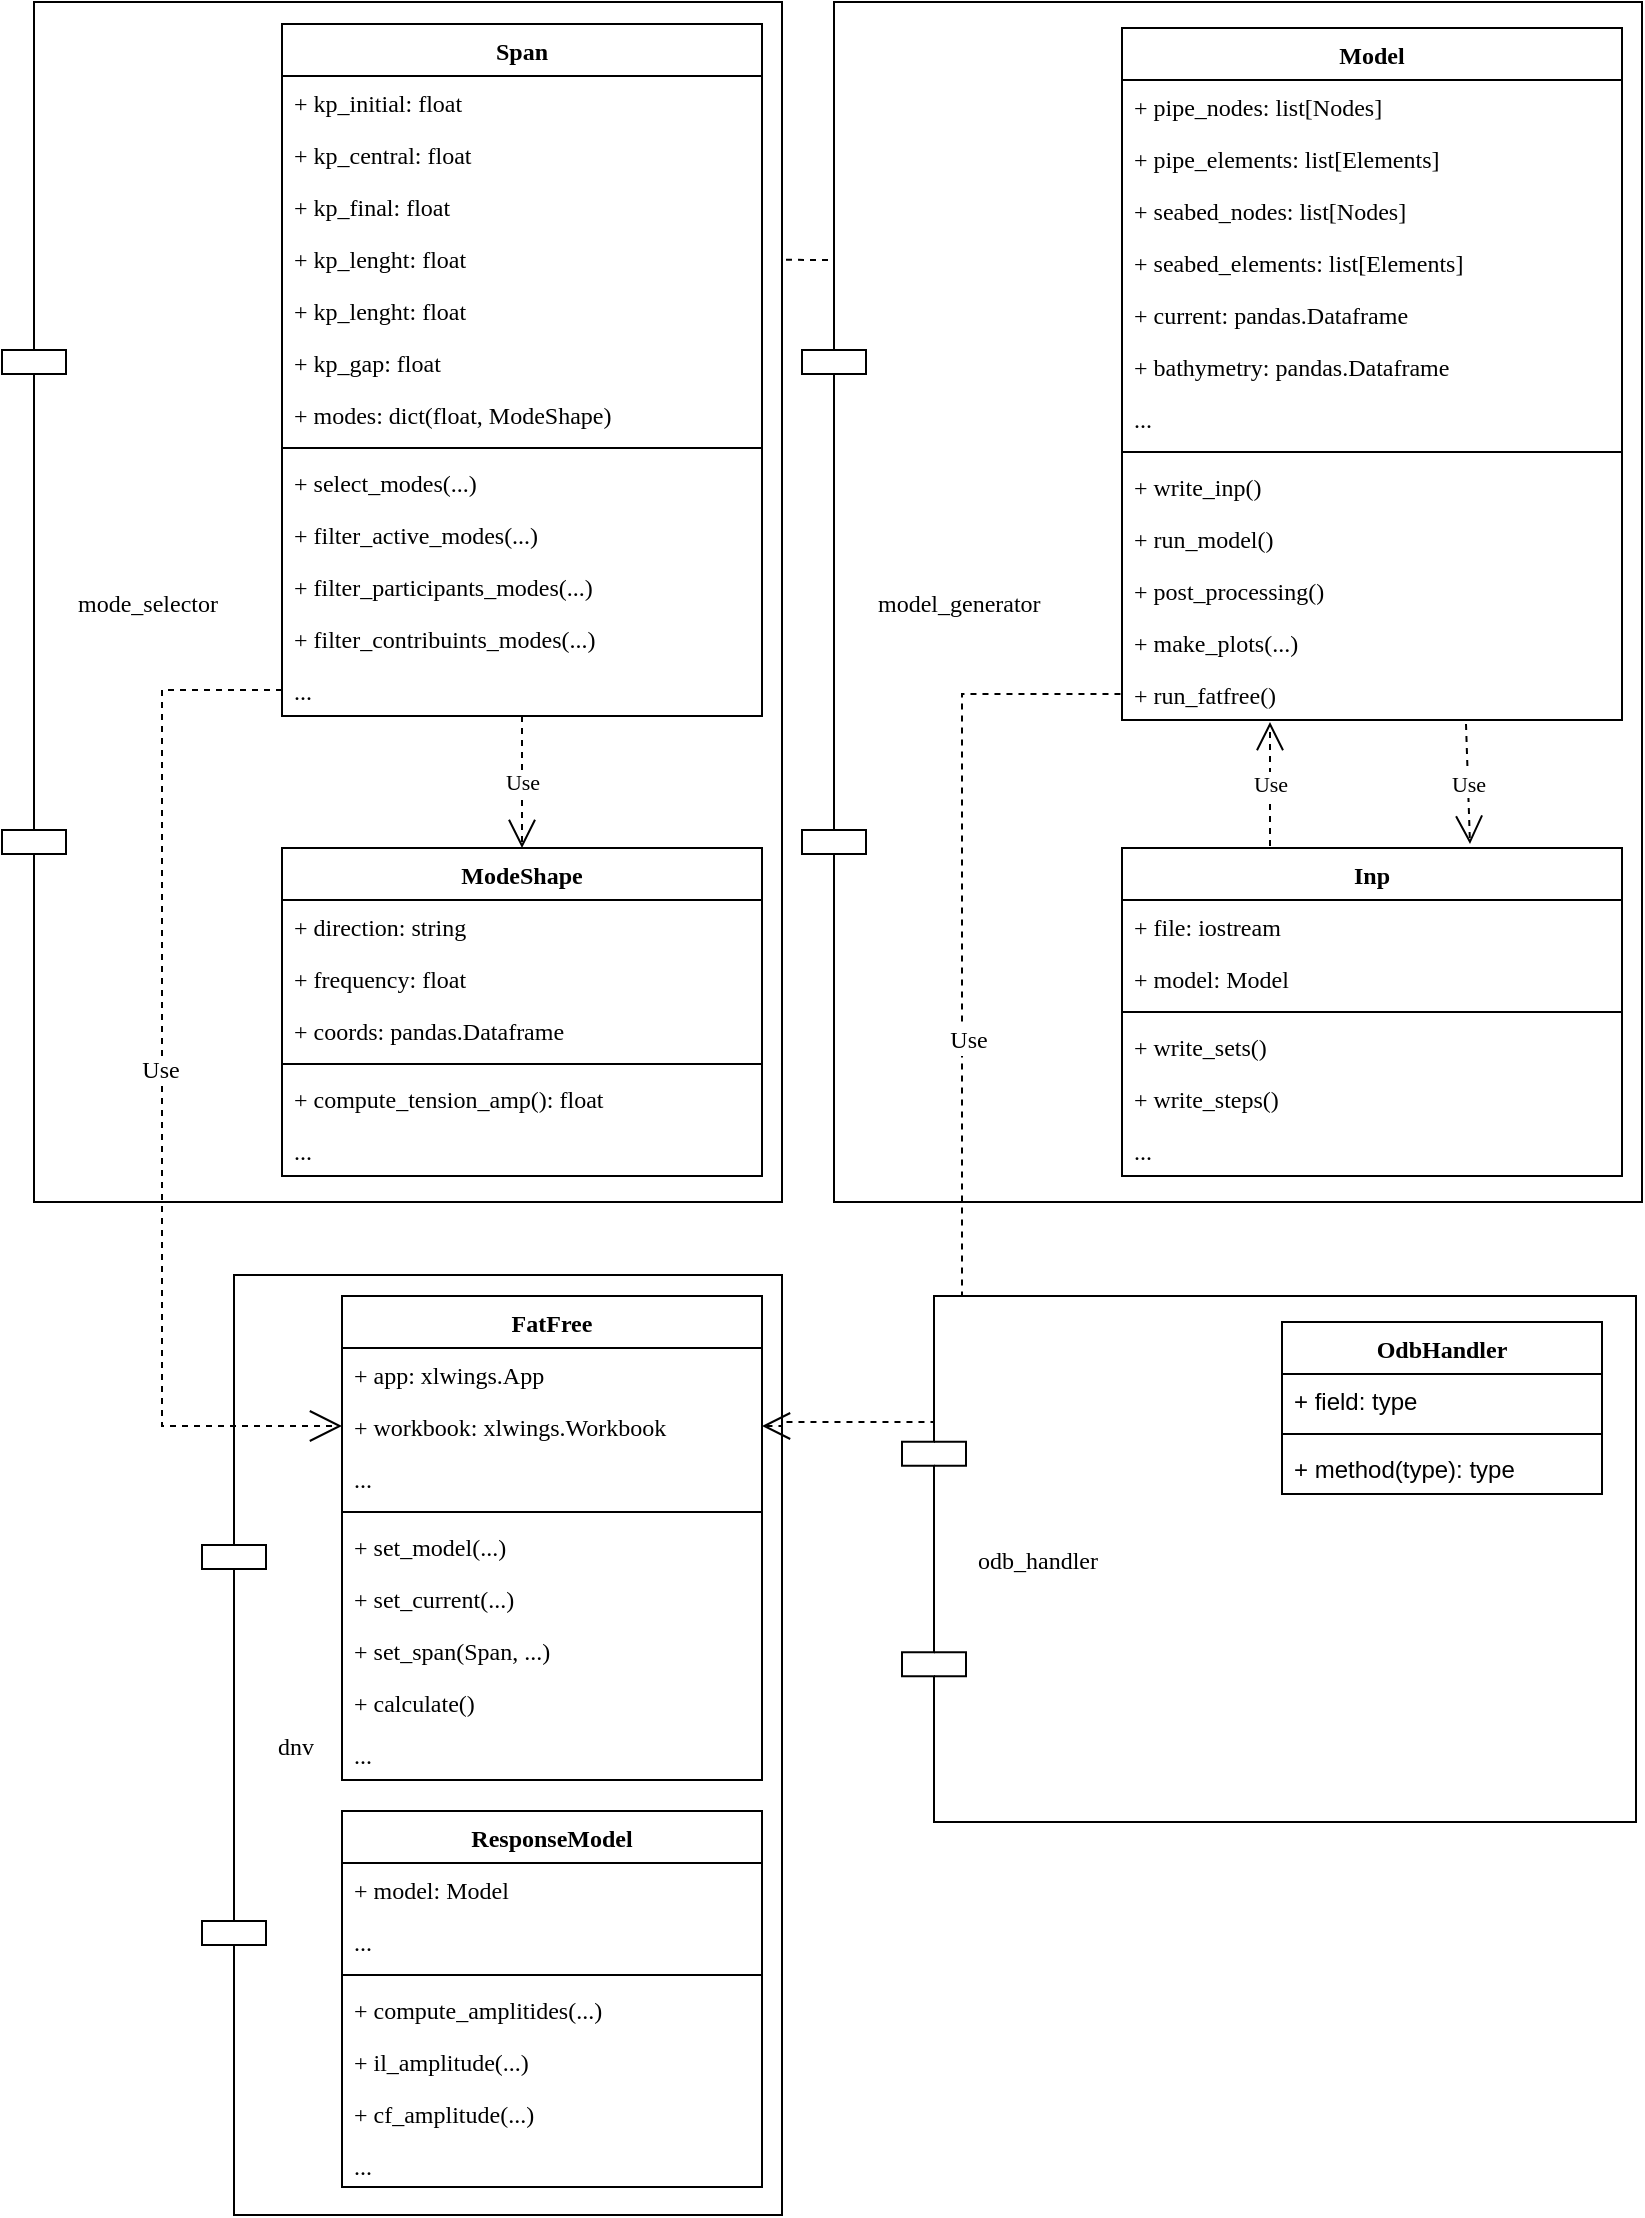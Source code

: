 <mxfile pages="1" version="11.2.9" type="github"><diagram id="PNzzG9FNTKZs9BxLpLDD" name="Page-1"><mxGraphModel dx="1219" dy="722" grid="1" gridSize="10" guides="1" tooltips="1" connect="1" arrows="1" fold="1" page="1" pageScale="1" pageWidth="827" pageHeight="1169" math="0" shadow="0"><root><mxCell id="0"/><mxCell id="1" parent="0"/><mxCell id="op6leiAbEyImOYG1CaXr-4" value="Use" style="endArrow=open;endSize=12;dashed=1;html=1;fontFamily=Fira Code;entryX=0;entryY=0.5;entryDx=0;entryDy=0;" edge="1" parent="1" source="0nvWo78TWbKQycZE7Pl9-8" target="0nvWo78TWbKQycZE7Pl9-46"><mxGeometry width="160" relative="1" as="geometry"><mxPoint x="380" y="160" as="sourcePoint"/><mxPoint x="540" y="160" as="targetPoint"/></mxGeometry></mxCell><mxCell id="op6leiAbEyImOYG1CaXr-32" value="" style="group" vertex="1" connectable="0" parent="1"><mxGeometry x="410" y="40" width="420" height="600" as="geometry"/></mxCell><mxCell id="0nvWo78TWbKQycZE7Pl9-33" value="model_generator" style="shape=component;align=left;spacingLeft=36;fontFamily=Fira Code;" parent="op6leiAbEyImOYG1CaXr-32" vertex="1"><mxGeometry width="420" height="600" as="geometry"/></mxCell><mxCell id="0nvWo78TWbKQycZE7Pl9-34" value="Model" style="swimlane;fontStyle=1;align=center;verticalAlign=top;childLayout=stackLayout;horizontal=1;startSize=26;horizontalStack=0;resizeParent=1;resizeParentMax=0;resizeLast=0;collapsible=1;marginBottom=0;fontFamily=Fira Code;" parent="op6leiAbEyImOYG1CaXr-32" vertex="1"><mxGeometry x="160" y="13" width="250" height="346" as="geometry"/></mxCell><mxCell id="0nvWo78TWbKQycZE7Pl9-35" value="+ pipe_nodes: list[Nodes]" style="text;strokeColor=none;fillColor=none;align=left;verticalAlign=top;spacingLeft=4;spacingRight=4;overflow=hidden;rotatable=0;points=[[0,0.5],[1,0.5]];portConstraint=eastwest;fontFamily=Fira Code;" parent="0nvWo78TWbKQycZE7Pl9-34" vertex="1"><mxGeometry y="26" width="250" height="26" as="geometry"/></mxCell><mxCell id="0nvWo78TWbKQycZE7Pl9-36" value="+ pipe_elements: list[Elements]" style="text;strokeColor=none;fillColor=none;align=left;verticalAlign=top;spacingLeft=4;spacingRight=4;overflow=hidden;rotatable=0;points=[[0,0.5],[1,0.5]];portConstraint=eastwest;fontFamily=Fira Code;" parent="0nvWo78TWbKQycZE7Pl9-34" vertex="1"><mxGeometry y="52" width="250" height="26" as="geometry"/></mxCell><mxCell id="0nvWo78TWbKQycZE7Pl9-37" value="+ seabed_nodes: list[Nodes]" style="text;strokeColor=none;fillColor=none;align=left;verticalAlign=top;spacingLeft=4;spacingRight=4;overflow=hidden;rotatable=0;points=[[0,0.5],[1,0.5]];portConstraint=eastwest;fontFamily=Fira Code;" parent="0nvWo78TWbKQycZE7Pl9-34" vertex="1"><mxGeometry y="78" width="250" height="26" as="geometry"/></mxCell><mxCell id="0nvWo78TWbKQycZE7Pl9-46" value="+ seabed_elements: list[Elements]" style="text;strokeColor=none;fillColor=none;align=left;verticalAlign=top;spacingLeft=4;spacingRight=4;overflow=hidden;rotatable=0;points=[[0,0.5],[1,0.5]];portConstraint=eastwest;fontFamily=Fira Code;" parent="0nvWo78TWbKQycZE7Pl9-34" vertex="1"><mxGeometry y="104" width="250" height="26" as="geometry"/></mxCell><mxCell id="0nvWo78TWbKQycZE7Pl9-47" value="+ current: pandas.Dataframe" style="text;strokeColor=none;fillColor=none;align=left;verticalAlign=top;spacingLeft=4;spacingRight=4;overflow=hidden;rotatable=0;points=[[0,0.5],[1,0.5]];portConstraint=eastwest;fontFamily=Fira Code;" parent="0nvWo78TWbKQycZE7Pl9-34" vertex="1"><mxGeometry y="130" width="250" height="26" as="geometry"/></mxCell><mxCell id="0nvWo78TWbKQycZE7Pl9-48" value="+ bathymetry: pandas.Dataframe" style="text;strokeColor=none;fillColor=none;align=left;verticalAlign=top;spacingLeft=4;spacingRight=4;overflow=hidden;rotatable=0;points=[[0,0.5],[1,0.5]];portConstraint=eastwest;fontFamily=Fira Code;" parent="0nvWo78TWbKQycZE7Pl9-34" vertex="1"><mxGeometry y="156" width="250" height="26" as="geometry"/></mxCell><mxCell id="0nvWo78TWbKQycZE7Pl9-55" value="..." style="text;strokeColor=none;fillColor=none;align=left;verticalAlign=top;spacingLeft=4;spacingRight=4;overflow=hidden;rotatable=0;points=[[0,0.5],[1,0.5]];portConstraint=eastwest;fontFamily=Fira Code;" parent="0nvWo78TWbKQycZE7Pl9-34" vertex="1"><mxGeometry y="182" width="250" height="26" as="geometry"/></mxCell><mxCell id="0nvWo78TWbKQycZE7Pl9-41" value="" style="line;strokeWidth=1;fillColor=none;align=left;verticalAlign=middle;spacingTop=-1;spacingLeft=3;spacingRight=3;rotatable=0;labelPosition=right;points=[];portConstraint=eastwest;fontFamily=Fira Code;" parent="0nvWo78TWbKQycZE7Pl9-34" vertex="1"><mxGeometry y="208" width="250" height="8" as="geometry"/></mxCell><mxCell id="0nvWo78TWbKQycZE7Pl9-42" value="+ write_inp()" style="text;strokeColor=none;fillColor=none;align=left;verticalAlign=top;spacingLeft=4;spacingRight=4;overflow=hidden;rotatable=0;points=[[0,0.5],[1,0.5]];portConstraint=eastwest;fontFamily=Fira Code;" parent="0nvWo78TWbKQycZE7Pl9-34" vertex="1"><mxGeometry y="216" width="250" height="26" as="geometry"/></mxCell><mxCell id="0nvWo78TWbKQycZE7Pl9-43" value="+ run_model()" style="text;strokeColor=none;fillColor=none;align=left;verticalAlign=top;spacingLeft=4;spacingRight=4;overflow=hidden;rotatable=0;points=[[0,0.5],[1,0.5]];portConstraint=eastwest;fontFamily=Fira Code;" parent="0nvWo78TWbKQycZE7Pl9-34" vertex="1"><mxGeometry y="242" width="250" height="26" as="geometry"/></mxCell><mxCell id="0nvWo78TWbKQycZE7Pl9-44" value="+ post_processing()" style="text;strokeColor=none;fillColor=none;align=left;verticalAlign=top;spacingLeft=4;spacingRight=4;overflow=hidden;rotatable=0;points=[[0,0.5],[1,0.5]];portConstraint=eastwest;fontFamily=Fira Code;" parent="0nvWo78TWbKQycZE7Pl9-34" vertex="1"><mxGeometry y="268" width="250" height="26" as="geometry"/></mxCell><mxCell id="0nvWo78TWbKQycZE7Pl9-45" value="+ make_plots(...)" style="text;strokeColor=none;fillColor=none;align=left;verticalAlign=top;spacingLeft=4;spacingRight=4;overflow=hidden;rotatable=0;points=[[0,0.5],[1,0.5]];portConstraint=eastwest;fontFamily=Fira Code;" parent="0nvWo78TWbKQycZE7Pl9-34" vertex="1"><mxGeometry y="294" width="250" height="26" as="geometry"/></mxCell><mxCell id="0nvWo78TWbKQycZE7Pl9-49" value="+ run_fatfree()" style="text;strokeColor=none;fillColor=none;align=left;verticalAlign=top;spacingLeft=4;spacingRight=4;overflow=hidden;rotatable=0;points=[[0,0.5],[1,0.5]];portConstraint=eastwest;fontFamily=Fira Code;" parent="0nvWo78TWbKQycZE7Pl9-34" vertex="1"><mxGeometry y="320" width="250" height="26" as="geometry"/></mxCell><mxCell id="0nvWo78TWbKQycZE7Pl9-50" value="Inp" style="swimlane;fontStyle=1;align=center;verticalAlign=top;childLayout=stackLayout;horizontal=1;startSize=26;horizontalStack=0;resizeParent=1;resizeParentMax=0;resizeLast=0;collapsible=1;marginBottom=0;fontFamily=Fira Code;" parent="op6leiAbEyImOYG1CaXr-32" vertex="1"><mxGeometry x="160" y="423" width="250" height="164" as="geometry"/></mxCell><mxCell id="0nvWo78TWbKQycZE7Pl9-51" value="+ file: iostream" style="text;strokeColor=none;fillColor=none;align=left;verticalAlign=top;spacingLeft=4;spacingRight=4;overflow=hidden;rotatable=0;points=[[0,0.5],[1,0.5]];portConstraint=eastwest;fontFamily=Fira Code;" parent="0nvWo78TWbKQycZE7Pl9-50" vertex="1"><mxGeometry y="26" width="250" height="26" as="geometry"/></mxCell><mxCell id="0nvWo78TWbKQycZE7Pl9-54" value="+ model: Model" style="text;strokeColor=none;fillColor=none;align=left;verticalAlign=top;spacingLeft=4;spacingRight=4;overflow=hidden;rotatable=0;points=[[0,0.5],[1,0.5]];portConstraint=eastwest;fontFamily=Fira Code;" parent="0nvWo78TWbKQycZE7Pl9-50" vertex="1"><mxGeometry y="52" width="250" height="26" as="geometry"/></mxCell><mxCell id="0nvWo78TWbKQycZE7Pl9-52" value="" style="line;strokeWidth=1;fillColor=none;align=left;verticalAlign=middle;spacingTop=-1;spacingLeft=3;spacingRight=3;rotatable=0;labelPosition=right;points=[];portConstraint=eastwest;fontFamily=Fira Code;" parent="0nvWo78TWbKQycZE7Pl9-50" vertex="1"><mxGeometry y="78" width="250" height="8" as="geometry"/></mxCell><mxCell id="0nvWo78TWbKQycZE7Pl9-53" value="+ write_sets() " style="text;strokeColor=none;fillColor=none;align=left;verticalAlign=top;spacingLeft=4;spacingRight=4;overflow=hidden;rotatable=0;points=[[0,0.5],[1,0.5]];portConstraint=eastwest;fontFamily=Fira Code;" parent="0nvWo78TWbKQycZE7Pl9-50" vertex="1"><mxGeometry y="86" width="250" height="26" as="geometry"/></mxCell><mxCell id="0nvWo78TWbKQycZE7Pl9-56" value="+ write_steps() " style="text;strokeColor=none;fillColor=none;align=left;verticalAlign=top;spacingLeft=4;spacingRight=4;overflow=hidden;rotatable=0;points=[[0,0.5],[1,0.5]];portConstraint=eastwest;fontFamily=Fira Code;" parent="0nvWo78TWbKQycZE7Pl9-50" vertex="1"><mxGeometry y="112" width="250" height="26" as="geometry"/></mxCell><mxCell id="op6leiAbEyImOYG1CaXr-1" value="..." style="text;strokeColor=none;fillColor=none;align=left;verticalAlign=top;spacingLeft=4;spacingRight=4;overflow=hidden;rotatable=0;points=[[0,0.5],[1,0.5]];portConstraint=eastwest;fontFamily=Fira Code;" vertex="1" parent="0nvWo78TWbKQycZE7Pl9-50"><mxGeometry y="138" width="250" height="26" as="geometry"/></mxCell><mxCell id="op6leiAbEyImOYG1CaXr-3" value="Use" style="endArrow=open;endSize=12;dashed=1;html=1;fontFamily=Fira Code;exitX=0.688;exitY=1.077;exitDx=0;exitDy=0;exitPerimeter=0;entryX=0.696;entryY=-0.012;entryDx=0;entryDy=0;entryPerimeter=0;" edge="1" parent="op6leiAbEyImOYG1CaXr-32" source="0nvWo78TWbKQycZE7Pl9-49" target="0nvWo78TWbKQycZE7Pl9-50"><mxGeometry width="160" relative="1" as="geometry"><mxPoint x="342" y="440" as="sourcePoint"/><mxPoint x="340" y="442" as="targetPoint"/></mxGeometry></mxCell><mxCell id="op6leiAbEyImOYG1CaXr-2" value="Use" style="endArrow=open;endSize=12;dashed=1;html=1;fontFamily=Fira Code;entryX=0.296;entryY=1.038;entryDx=0;entryDy=0;entryPerimeter=0;exitX=0.296;exitY=-0.006;exitDx=0;exitDy=0;exitPerimeter=0;" edge="1" parent="op6leiAbEyImOYG1CaXr-32" source="0nvWo78TWbKQycZE7Pl9-50" target="0nvWo78TWbKQycZE7Pl9-49"><mxGeometry width="160" relative="1" as="geometry"><mxPoint x="210" y="440" as="sourcePoint"/><mxPoint x="370" y="440" as="targetPoint"/></mxGeometry></mxCell><mxCell id="op6leiAbEyImOYG1CaXr-33" value="" style="group" vertex="1" connectable="0" parent="1"><mxGeometry x="10" y="40" width="390" height="600" as="geometry"/></mxCell><mxCell id="0nvWo78TWbKQycZE7Pl9-1" value="mode_selector" style="shape=component;align=left;spacingLeft=36;fontFamily=Fira Code;" parent="op6leiAbEyImOYG1CaXr-33" vertex="1"><mxGeometry width="390" height="600" as="geometry"/></mxCell><mxCell id="0nvWo78TWbKQycZE7Pl9-2" value="Span" style="swimlane;fontStyle=1;align=center;verticalAlign=top;childLayout=stackLayout;horizontal=1;startSize=26;horizontalStack=0;resizeParent=1;resizeParentMax=0;resizeLast=0;collapsible=1;marginBottom=0;fontFamily=Fira Code;" parent="op6leiAbEyImOYG1CaXr-33" vertex="1"><mxGeometry x="140" y="11" width="240" height="346" as="geometry"/></mxCell><mxCell id="0nvWo78TWbKQycZE7Pl9-3" value="+ kp_initial: float" style="text;strokeColor=none;fillColor=none;align=left;verticalAlign=top;spacingLeft=4;spacingRight=4;overflow=hidden;rotatable=0;points=[[0,0.5],[1,0.5]];portConstraint=eastwest;fontFamily=Fira Code;" parent="0nvWo78TWbKQycZE7Pl9-2" vertex="1"><mxGeometry y="26" width="240" height="26" as="geometry"/></mxCell><mxCell id="0nvWo78TWbKQycZE7Pl9-6" value="+ kp_central: float" style="text;strokeColor=none;fillColor=none;align=left;verticalAlign=top;spacingLeft=4;spacingRight=4;overflow=hidden;rotatable=0;points=[[0,0.5],[1,0.5]];portConstraint=eastwest;fontFamily=Fira Code;" parent="0nvWo78TWbKQycZE7Pl9-2" vertex="1"><mxGeometry y="52" width="240" height="26" as="geometry"/></mxCell><mxCell id="0nvWo78TWbKQycZE7Pl9-7" value="+ kp_final: float" style="text;strokeColor=none;fillColor=none;align=left;verticalAlign=top;spacingLeft=4;spacingRight=4;overflow=hidden;rotatable=0;points=[[0,0.5],[1,0.5]];portConstraint=eastwest;fontFamily=Fira Code;" parent="0nvWo78TWbKQycZE7Pl9-2" vertex="1"><mxGeometry y="78" width="240" height="26" as="geometry"/></mxCell><mxCell id="0nvWo78TWbKQycZE7Pl9-8" value="+ kp_lenght: float" style="text;strokeColor=none;fillColor=none;align=left;verticalAlign=top;spacingLeft=4;spacingRight=4;overflow=hidden;rotatable=0;points=[[0,0.5],[1,0.5]];portConstraint=eastwest;fontFamily=Fira Code;" parent="0nvWo78TWbKQycZE7Pl9-2" vertex="1"><mxGeometry y="104" width="240" height="26" as="geometry"/></mxCell><mxCell id="op6leiAbEyImOYG1CaXr-5" value="+ kp_lenght: float" style="text;strokeColor=none;fillColor=none;align=left;verticalAlign=top;spacingLeft=4;spacingRight=4;overflow=hidden;rotatable=0;points=[[0,0.5],[1,0.5]];portConstraint=eastwest;fontFamily=Fira Code;" vertex="1" parent="0nvWo78TWbKQycZE7Pl9-2"><mxGeometry y="130" width="240" height="26" as="geometry"/></mxCell><mxCell id="0nvWo78TWbKQycZE7Pl9-9" value="+ kp_gap: float" style="text;strokeColor=none;fillColor=none;align=left;verticalAlign=top;spacingLeft=4;spacingRight=4;overflow=hidden;rotatable=0;points=[[0,0.5],[1,0.5]];portConstraint=eastwest;fontFamily=Fira Code;" parent="0nvWo78TWbKQycZE7Pl9-2" vertex="1"><mxGeometry y="156" width="240" height="26" as="geometry"/></mxCell><mxCell id="0nvWo78TWbKQycZE7Pl9-32" value="+ modes: dict(float, ModeShape)" style="text;strokeColor=none;fillColor=none;align=left;verticalAlign=top;spacingLeft=4;spacingRight=4;overflow=hidden;rotatable=0;points=[[0,0.5],[1,0.5]];portConstraint=eastwest;fontFamily=Fira Code;" parent="0nvWo78TWbKQycZE7Pl9-2" vertex="1"><mxGeometry y="182" width="240" height="26" as="geometry"/></mxCell><mxCell id="0nvWo78TWbKQycZE7Pl9-4" value="" style="line;strokeWidth=1;fillColor=none;align=left;verticalAlign=middle;spacingTop=-1;spacingLeft=3;spacingRight=3;rotatable=0;labelPosition=right;points=[];portConstraint=eastwest;fontFamily=Fira Code;" parent="0nvWo78TWbKQycZE7Pl9-2" vertex="1"><mxGeometry y="208" width="240" height="8" as="geometry"/></mxCell><mxCell id="0nvWo78TWbKQycZE7Pl9-5" value="+ select_modes(...)" style="text;strokeColor=none;fillColor=none;align=left;verticalAlign=top;spacingLeft=4;spacingRight=4;overflow=hidden;rotatable=0;points=[[0,0.5],[1,0.5]];portConstraint=eastwest;fontFamily=Fira Code;" parent="0nvWo78TWbKQycZE7Pl9-2" vertex="1"><mxGeometry y="216" width="240" height="26" as="geometry"/></mxCell><mxCell id="0nvWo78TWbKQycZE7Pl9-10" value="+ filter_active_modes(...)" style="text;strokeColor=none;fillColor=none;align=left;verticalAlign=top;spacingLeft=4;spacingRight=4;overflow=hidden;rotatable=0;points=[[0,0.5],[1,0.5]];portConstraint=eastwest;fontFamily=Fira Code;" parent="0nvWo78TWbKQycZE7Pl9-2" vertex="1"><mxGeometry y="242" width="240" height="26" as="geometry"/></mxCell><mxCell id="0nvWo78TWbKQycZE7Pl9-11" value="+ filter_participants_modes(...)" style="text;strokeColor=none;fillColor=none;align=left;verticalAlign=top;spacingLeft=4;spacingRight=4;overflow=hidden;rotatable=0;points=[[0,0.5],[1,0.5]];portConstraint=eastwest;fontFamily=Fira Code;" parent="0nvWo78TWbKQycZE7Pl9-2" vertex="1"><mxGeometry y="268" width="240" height="26" as="geometry"/></mxCell><mxCell id="0nvWo78TWbKQycZE7Pl9-22" value="+ filter_contribuints_modes(...)" style="text;strokeColor=none;fillColor=none;align=left;verticalAlign=top;spacingLeft=4;spacingRight=4;overflow=hidden;rotatable=0;points=[[0,0.5],[1,0.5]];portConstraint=eastwest;fontFamily=Fira Code;" parent="0nvWo78TWbKQycZE7Pl9-2" vertex="1"><mxGeometry y="294" width="240" height="26" as="geometry"/></mxCell><mxCell id="op6leiAbEyImOYG1CaXr-6" value="..." style="text;strokeColor=none;fillColor=none;align=left;verticalAlign=top;spacingLeft=4;spacingRight=4;overflow=hidden;rotatable=0;points=[[0,0.5],[1,0.5]];portConstraint=eastwest;fontFamily=Fira Code;" vertex="1" parent="0nvWo78TWbKQycZE7Pl9-2"><mxGeometry y="320" width="240" height="26" as="geometry"/></mxCell><mxCell id="0nvWo78TWbKQycZE7Pl9-23" value="ModeShape" style="swimlane;fontStyle=1;align=center;verticalAlign=top;childLayout=stackLayout;horizontal=1;startSize=26;horizontalStack=0;resizeParent=1;resizeParentMax=0;resizeLast=0;collapsible=1;marginBottom=0;fontFamily=Fira Code;" parent="op6leiAbEyImOYG1CaXr-33" vertex="1"><mxGeometry x="140" y="423" width="240" height="164" as="geometry"/></mxCell><mxCell id="0nvWo78TWbKQycZE7Pl9-24" value="+ direction: string" style="text;strokeColor=none;fillColor=none;align=left;verticalAlign=top;spacingLeft=4;spacingRight=4;overflow=hidden;rotatable=0;points=[[0,0.5],[1,0.5]];portConstraint=eastwest;fontFamily=Fira Code;" parent="0nvWo78TWbKQycZE7Pl9-23" vertex="1"><mxGeometry y="26" width="240" height="26" as="geometry"/></mxCell><mxCell id="0nvWo78TWbKQycZE7Pl9-27" value="+ frequency: float" style="text;strokeColor=none;fillColor=none;align=left;verticalAlign=top;spacingLeft=4;spacingRight=4;overflow=hidden;rotatable=0;points=[[0,0.5],[1,0.5]];portConstraint=eastwest;fontFamily=Fira Code;" parent="0nvWo78TWbKQycZE7Pl9-23" vertex="1"><mxGeometry y="52" width="240" height="26" as="geometry"/></mxCell><mxCell id="0nvWo78TWbKQycZE7Pl9-28" value="+ coords: pandas.Dataframe" style="text;strokeColor=none;fillColor=none;align=left;verticalAlign=top;spacingLeft=4;spacingRight=4;overflow=hidden;rotatable=0;points=[[0,0.5],[1,0.5]];portConstraint=eastwest;fontFamily=Fira Code;" parent="0nvWo78TWbKQycZE7Pl9-23" vertex="1"><mxGeometry y="78" width="240" height="26" as="geometry"/></mxCell><mxCell id="0nvWo78TWbKQycZE7Pl9-25" value="" style="line;strokeWidth=1;fillColor=none;align=left;verticalAlign=middle;spacingTop=-1;spacingLeft=3;spacingRight=3;rotatable=0;labelPosition=right;points=[];portConstraint=eastwest;fontFamily=Fira Code;" parent="0nvWo78TWbKQycZE7Pl9-23" vertex="1"><mxGeometry y="104" width="240" height="8" as="geometry"/></mxCell><mxCell id="0nvWo78TWbKQycZE7Pl9-26" value="+ compute_tension_amp(): float " style="text;strokeColor=none;fillColor=none;align=left;verticalAlign=top;spacingLeft=4;spacingRight=4;overflow=hidden;rotatable=0;points=[[0,0.5],[1,0.5]];portConstraint=eastwest;fontFamily=Fira Code;" parent="0nvWo78TWbKQycZE7Pl9-23" vertex="1"><mxGeometry y="112" width="240" height="26" as="geometry"/></mxCell><mxCell id="op6leiAbEyImOYG1CaXr-7" value="..." style="text;strokeColor=none;fillColor=none;align=left;verticalAlign=top;spacingLeft=4;spacingRight=4;overflow=hidden;rotatable=0;points=[[0,0.5],[1,0.5]];portConstraint=eastwest;fontFamily=Fira Code;" vertex="1" parent="0nvWo78TWbKQycZE7Pl9-23"><mxGeometry y="138" width="240" height="26" as="geometry"/></mxCell><mxCell id="0nvWo78TWbKQycZE7Pl9-31" value="Use" style="endArrow=open;endSize=12;dashed=1;html=1;exitX=0.5;exitY=1;exitDx=0;exitDy=0;fontFamily=Fira Code;entryX=0.5;entryY=0;entryDx=0;entryDy=0;" parent="op6leiAbEyImOYG1CaXr-33" source="0nvWo78TWbKQycZE7Pl9-2" target="0nvWo78TWbKQycZE7Pl9-23" edge="1"><mxGeometry width="160" relative="1" as="geometry"><mxPoint x="220" y="350" as="sourcePoint"/><mxPoint x="220" y="350" as="targetPoint"/></mxGeometry></mxCell><mxCell id="op6leiAbEyImOYG1CaXr-37" value="" style="group" vertex="1" connectable="0" parent="1"><mxGeometry x="110" y="676.5" width="290" height="470" as="geometry"/></mxCell><mxCell id="op6leiAbEyImOYG1CaXr-8" value="dnv" style="shape=component;align=left;spacingLeft=36;fontFamily=Fira Code;" vertex="1" parent="op6leiAbEyImOYG1CaXr-37"><mxGeometry width="290" height="470" as="geometry"/></mxCell><mxCell id="op6leiAbEyImOYG1CaXr-9" value="FatFree" style="swimlane;fontStyle=1;align=center;verticalAlign=top;childLayout=stackLayout;horizontal=1;startSize=26;horizontalStack=0;resizeParent=1;resizeParentMax=0;resizeLast=0;collapsible=1;marginBottom=0;fontFamily=Fira Code;" vertex="1" parent="op6leiAbEyImOYG1CaXr-37"><mxGeometry x="70" y="10.5" width="210" height="242" as="geometry"/></mxCell><mxCell id="op6leiAbEyImOYG1CaXr-10" value="+ app: xlwings.App" style="text;strokeColor=none;fillColor=none;align=left;verticalAlign=top;spacingLeft=4;spacingRight=4;overflow=hidden;rotatable=0;points=[[0,0.5],[1,0.5]];portConstraint=eastwest;fontFamily=Fira Code;" vertex="1" parent="op6leiAbEyImOYG1CaXr-9"><mxGeometry y="26" width="210" height="26" as="geometry"/></mxCell><mxCell id="op6leiAbEyImOYG1CaXr-11" value="+ workbook: xlwings.Workbook" style="text;strokeColor=none;fillColor=none;align=left;verticalAlign=top;spacingLeft=4;spacingRight=4;overflow=hidden;rotatable=0;points=[[0,0.5],[1,0.5]];portConstraint=eastwest;fontFamily=Fira Code;" vertex="1" parent="op6leiAbEyImOYG1CaXr-9"><mxGeometry y="52" width="210" height="26" as="geometry"/></mxCell><mxCell id="op6leiAbEyImOYG1CaXr-16" value="..." style="text;strokeColor=none;fillColor=none;align=left;verticalAlign=top;spacingLeft=4;spacingRight=4;overflow=hidden;rotatable=0;points=[[0,0.5],[1,0.5]];portConstraint=eastwest;fontFamily=Fira Code;" vertex="1" parent="op6leiAbEyImOYG1CaXr-9"><mxGeometry y="78" width="210" height="26" as="geometry"/></mxCell><mxCell id="op6leiAbEyImOYG1CaXr-17" value="" style="line;strokeWidth=1;fillColor=none;align=left;verticalAlign=middle;spacingTop=-1;spacingLeft=3;spacingRight=3;rotatable=0;labelPosition=right;points=[];portConstraint=eastwest;fontFamily=Fira Code;" vertex="1" parent="op6leiAbEyImOYG1CaXr-9"><mxGeometry y="104" width="210" height="8" as="geometry"/></mxCell><mxCell id="op6leiAbEyImOYG1CaXr-18" value="+ set_model(...)" style="text;strokeColor=none;fillColor=none;align=left;verticalAlign=top;spacingLeft=4;spacingRight=4;overflow=hidden;rotatable=0;points=[[0,0.5],[1,0.5]];portConstraint=eastwest;fontFamily=Fira Code;" vertex="1" parent="op6leiAbEyImOYG1CaXr-9"><mxGeometry y="112" width="210" height="26" as="geometry"/></mxCell><mxCell id="op6leiAbEyImOYG1CaXr-19" value="+ set_current(...)" style="text;strokeColor=none;fillColor=none;align=left;verticalAlign=top;spacingLeft=4;spacingRight=4;overflow=hidden;rotatable=0;points=[[0,0.5],[1,0.5]];portConstraint=eastwest;fontFamily=Fira Code;" vertex="1" parent="op6leiAbEyImOYG1CaXr-9"><mxGeometry y="138" width="210" height="26" as="geometry"/></mxCell><mxCell id="op6leiAbEyImOYG1CaXr-20" value="+ set_span(Span, ...)" style="text;strokeColor=none;fillColor=none;align=left;verticalAlign=top;spacingLeft=4;spacingRight=4;overflow=hidden;rotatable=0;points=[[0,0.5],[1,0.5]];portConstraint=eastwest;fontFamily=Fira Code;" vertex="1" parent="op6leiAbEyImOYG1CaXr-9"><mxGeometry y="164" width="210" height="26" as="geometry"/></mxCell><mxCell id="op6leiAbEyImOYG1CaXr-21" value="+ calculate()" style="text;strokeColor=none;fillColor=none;align=left;verticalAlign=top;spacingLeft=4;spacingRight=4;overflow=hidden;rotatable=0;points=[[0,0.5],[1,0.5]];portConstraint=eastwest;fontFamily=Fira Code;" vertex="1" parent="op6leiAbEyImOYG1CaXr-9"><mxGeometry y="190" width="210" height="26" as="geometry"/></mxCell><mxCell id="op6leiAbEyImOYG1CaXr-22" value="..." style="text;strokeColor=none;fillColor=none;align=left;verticalAlign=top;spacingLeft=4;spacingRight=4;overflow=hidden;rotatable=0;points=[[0,0.5],[1,0.5]];portConstraint=eastwest;fontFamily=Fira Code;" vertex="1" parent="op6leiAbEyImOYG1CaXr-9"><mxGeometry y="216" width="210" height="26" as="geometry"/></mxCell><mxCell id="op6leiAbEyImOYG1CaXr-23" value="ResponseModel" style="swimlane;fontStyle=1;align=center;verticalAlign=top;childLayout=stackLayout;horizontal=1;startSize=26;horizontalStack=0;resizeParent=1;resizeParentMax=0;resizeLast=0;collapsible=1;marginBottom=0;fontFamily=Fira Code;" vertex="1" parent="op6leiAbEyImOYG1CaXr-37"><mxGeometry x="70" y="268" width="210" height="188" as="geometry"/></mxCell><mxCell id="op6leiAbEyImOYG1CaXr-25" value="+ model: Model" style="text;strokeColor=none;fillColor=none;align=left;verticalAlign=top;spacingLeft=4;spacingRight=4;overflow=hidden;rotatable=0;points=[[0,0.5],[1,0.5]];portConstraint=eastwest;fontFamily=Fira Code;" vertex="1" parent="op6leiAbEyImOYG1CaXr-23"><mxGeometry y="26" width="210" height="26" as="geometry"/></mxCell><mxCell id="op6leiAbEyImOYG1CaXr-36" value="..." style="text;strokeColor=none;fillColor=none;align=left;verticalAlign=top;spacingLeft=4;spacingRight=4;overflow=hidden;rotatable=0;points=[[0,0.5],[1,0.5]];portConstraint=eastwest;fontFamily=Fira Code;" vertex="1" parent="op6leiAbEyImOYG1CaXr-23"><mxGeometry y="52" width="210" height="26" as="geometry"/></mxCell><mxCell id="op6leiAbEyImOYG1CaXr-26" value="" style="line;strokeWidth=1;fillColor=none;align=left;verticalAlign=middle;spacingTop=-1;spacingLeft=3;spacingRight=3;rotatable=0;labelPosition=right;points=[];portConstraint=eastwest;fontFamily=Fira Code;" vertex="1" parent="op6leiAbEyImOYG1CaXr-23"><mxGeometry y="78" width="210" height="8" as="geometry"/></mxCell><mxCell id="op6leiAbEyImOYG1CaXr-28" value="+ compute_amplitides(...) " style="text;strokeColor=none;fillColor=none;align=left;verticalAlign=top;spacingLeft=4;spacingRight=4;overflow=hidden;rotatable=0;points=[[0,0.5],[1,0.5]];portConstraint=eastwest;fontFamily=Fira Code;" vertex="1" parent="op6leiAbEyImOYG1CaXr-23"><mxGeometry y="86" width="210" height="26" as="geometry"/></mxCell><mxCell id="op6leiAbEyImOYG1CaXr-34" value="+ il_amplitude(...) " style="text;strokeColor=none;fillColor=none;align=left;verticalAlign=top;spacingLeft=4;spacingRight=4;overflow=hidden;rotatable=0;points=[[0,0.5],[1,0.5]];portConstraint=eastwest;fontFamily=Fira Code;" vertex="1" parent="op6leiAbEyImOYG1CaXr-23"><mxGeometry y="112" width="210" height="26" as="geometry"/></mxCell><mxCell id="op6leiAbEyImOYG1CaXr-35" value="+ cf_amplitude(...) " style="text;strokeColor=none;fillColor=none;align=left;verticalAlign=top;spacingLeft=4;spacingRight=4;overflow=hidden;rotatable=0;points=[[0,0.5],[1,0.5]];portConstraint=eastwest;fontFamily=Fira Code;" vertex="1" parent="op6leiAbEyImOYG1CaXr-23"><mxGeometry y="138" width="210" height="26" as="geometry"/></mxCell><mxCell id="op6leiAbEyImOYG1CaXr-29" value="..." style="text;strokeColor=none;fillColor=none;align=left;verticalAlign=top;spacingLeft=4;spacingRight=4;overflow=hidden;rotatable=0;points=[[0,0.5],[1,0.5]];portConstraint=eastwest;fontFamily=Fira Code;" vertex="1" parent="op6leiAbEyImOYG1CaXr-23"><mxGeometry y="164" width="210" height="24" as="geometry"/></mxCell><mxCell id="op6leiAbEyImOYG1CaXr-39" style="rounded=0;orthogonalLoop=1;jettySize=auto;html=1;exitX=1;exitY=0.5;exitDx=0;exitDy=0;entryX=0;entryY=0.5;entryDx=0;entryDy=0;fontFamily=Fira Code;dashed=1;endArrow=none;endFill=0;endSize=14;startArrow=open;startFill=0;strokeWidth=1;startSize=12;edgeStyle=orthogonalEdgeStyle;" edge="1" parent="1" source="op6leiAbEyImOYG1CaXr-11" target="0nvWo78TWbKQycZE7Pl9-49"><mxGeometry relative="1" as="geometry"><Array as="points"><mxPoint x="400" y="752"/><mxPoint x="400" y="750"/><mxPoint x="490" y="750"/><mxPoint x="490" y="386"/></Array></mxGeometry></mxCell><mxCell id="op6leiAbEyImOYG1CaXr-40" value="Use" style="text;html=1;resizable=0;points=[];align=center;verticalAlign=middle;labelBackgroundColor=#ffffff;fontFamily=Fira Code;" vertex="1" connectable="0" parent="op6leiAbEyImOYG1CaXr-39"><mxGeometry x="0.074" y="-3" relative="1" as="geometry"><mxPoint as="offset"/></mxGeometry></mxCell><mxCell id="op6leiAbEyImOYG1CaXr-41" style="edgeStyle=orthogonalEdgeStyle;rounded=0;orthogonalLoop=1;jettySize=auto;html=1;exitX=0;exitY=0.5;exitDx=0;exitDy=0;dashed=1;startArrow=none;startFill=0;startSize=14;endArrow=open;endFill=0;endSize=14;strokeWidth=1;fontFamily=Fira Code;entryX=0;entryY=0.5;entryDx=0;entryDy=0;" edge="1" parent="1" source="op6leiAbEyImOYG1CaXr-6" target="op6leiAbEyImOYG1CaXr-11"><mxGeometry relative="1" as="geometry"><Array as="points"><mxPoint x="90" y="384"/><mxPoint x="90" y="752"/></Array></mxGeometry></mxCell><mxCell id="op6leiAbEyImOYG1CaXr-42" value="Use" style="text;html=1;resizable=0;points=[];align=center;verticalAlign=middle;labelBackgroundColor=#ffffff;fontFamily=Fira Code;" vertex="1" connectable="0" parent="op6leiAbEyImOYG1CaXr-41"><mxGeometry x="-0.036" y="-1" relative="1" as="geometry"><mxPoint as="offset"/></mxGeometry></mxCell><mxCell id="op6leiAbEyImOYG1CaXr-45" value="odb_handler" style="shape=component;align=left;spacingLeft=36;fontFamily=Fira Code;" vertex="1" parent="1"><mxGeometry x="460" y="687" width="367.0" height="263" as="geometry"/></mxCell><mxCell id="op6leiAbEyImOYG1CaXr-64" value="OdbHandler" style="swimlane;fontStyle=1;align=center;verticalAlign=top;childLayout=stackLayout;horizontal=1;startSize=26;horizontalStack=0;resizeParent=1;resizeParentMax=0;resizeLast=0;collapsible=1;marginBottom=0;fontFamily=Fira Code;" vertex="1" parent="1"><mxGeometry x="650" y="700" width="160" height="86" as="geometry"/></mxCell><mxCell id="op6leiAbEyImOYG1CaXr-65" value="+ field: type" style="text;strokeColor=none;fillColor=none;align=left;verticalAlign=top;spacingLeft=4;spacingRight=4;overflow=hidden;rotatable=0;points=[[0,0.5],[1,0.5]];portConstraint=eastwest;" vertex="1" parent="op6leiAbEyImOYG1CaXr-64"><mxGeometry y="26" width="160" height="26" as="geometry"/></mxCell><mxCell id="op6leiAbEyImOYG1CaXr-66" value="" style="line;strokeWidth=1;fillColor=none;align=left;verticalAlign=middle;spacingTop=-1;spacingLeft=3;spacingRight=3;rotatable=0;labelPosition=right;points=[];portConstraint=eastwest;" vertex="1" parent="op6leiAbEyImOYG1CaXr-64"><mxGeometry y="52" width="160" height="8" as="geometry"/></mxCell><mxCell id="op6leiAbEyImOYG1CaXr-67" value="+ method(type): type" style="text;strokeColor=none;fillColor=none;align=left;verticalAlign=top;spacingLeft=4;spacingRight=4;overflow=hidden;rotatable=0;points=[[0,0.5],[1,0.5]];portConstraint=eastwest;" vertex="1" parent="op6leiAbEyImOYG1CaXr-64"><mxGeometry y="60" width="160" height="26" as="geometry"/></mxCell></root></mxGraphModel></diagram></mxfile>